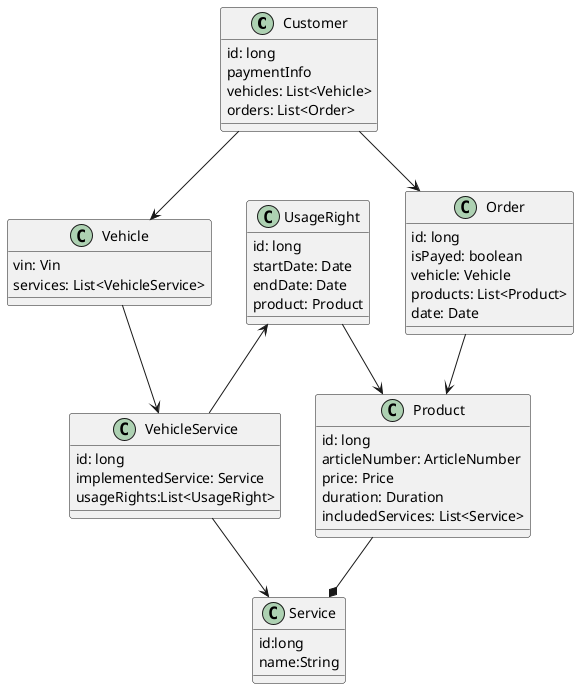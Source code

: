 @startuml
'test
class Customer {
id: long
paymentInfo
vehicles: List<Vehicle>
orders: List<Order>
}

class Vehicle {
  vin: Vin
  services: List<VehicleService>
}

class Product {
  id: long
  articleNumber: ArticleNumber
  price: Price
  duration: Duration
  includedServices: List<Service>
}

class Order{
id: long
isPayed: boolean
vehicle: Vehicle
products: List<Product>
date: Date
}

class VehicleService {
id: long
implementedService: Service
usageRights:List<UsageRight>
}

class Service{
id:long
name:String
}


class UsageRight {
  id: long
  startDate: Date
  endDate: Date
  product: Product
}

Customer --> Vehicle
Customer --> Order
Vehicle --> VehicleService
VehicleService --> Service
Order --> Product
UsageRight <-- VehicleService
UsageRight --> Product
Product --* Service

@enduml

Application Architecture

@startuml

'''''' Order
class OrderRESTController{
    buy(articleNumber, vin, customerId, duration):orderId
}
class OrderService {
    buy(articleNumber, vin, customerId, duration):orderId
}
class CustomerRepository {
    getCustomer(customerId))
}

class OrderRepository{
    insertOrder(order):id
    setOrderAsPayed(orderId):id
    getOrder(orderId)):Order
}
class ExternalPaymentServiceRestController <<external>> {
    processPayment(orderId, paymentInfo, amount)
}

OrderService --> ExternalPaymentServiceRestController : <<API call>>
OrderService -- CustomerRepository : uses
OrderRESTController -- OrderService : uses
OrderService -- OrderRepository: uses

'''''' FinaliseOrder
class ExternalPaymentService <<external>>
class FinaliseOrderRESTController{
    approvePayementOfOrder(orderId)
}
class FinaliseOrderService {
    approvePayementOfOrderAndAssignUsageRights(orderId)
    -createUsageRights(order)
}
ExternalPaymentService--> FinaliseOrderRESTController: <<API call>>
FinaliseOrderRESTController -- FinaliseOrderService : uses
FinaliseOrderService -- OrderRepository: uses
FinaliseOrderService -- CustomerRepository: uses

'''''' ActiveServices
class ActiveServiceRESTController{
    getActiveServices(vin, customerId):List<Service>
}
class ActiveServiceService{
    getActiveServices(vin, customerId):List<Service>
}
ActiveServiceService -- CustomerRepository: uses
ActiveServiceRESTController -- ActiveServiceService : uses

@enduml